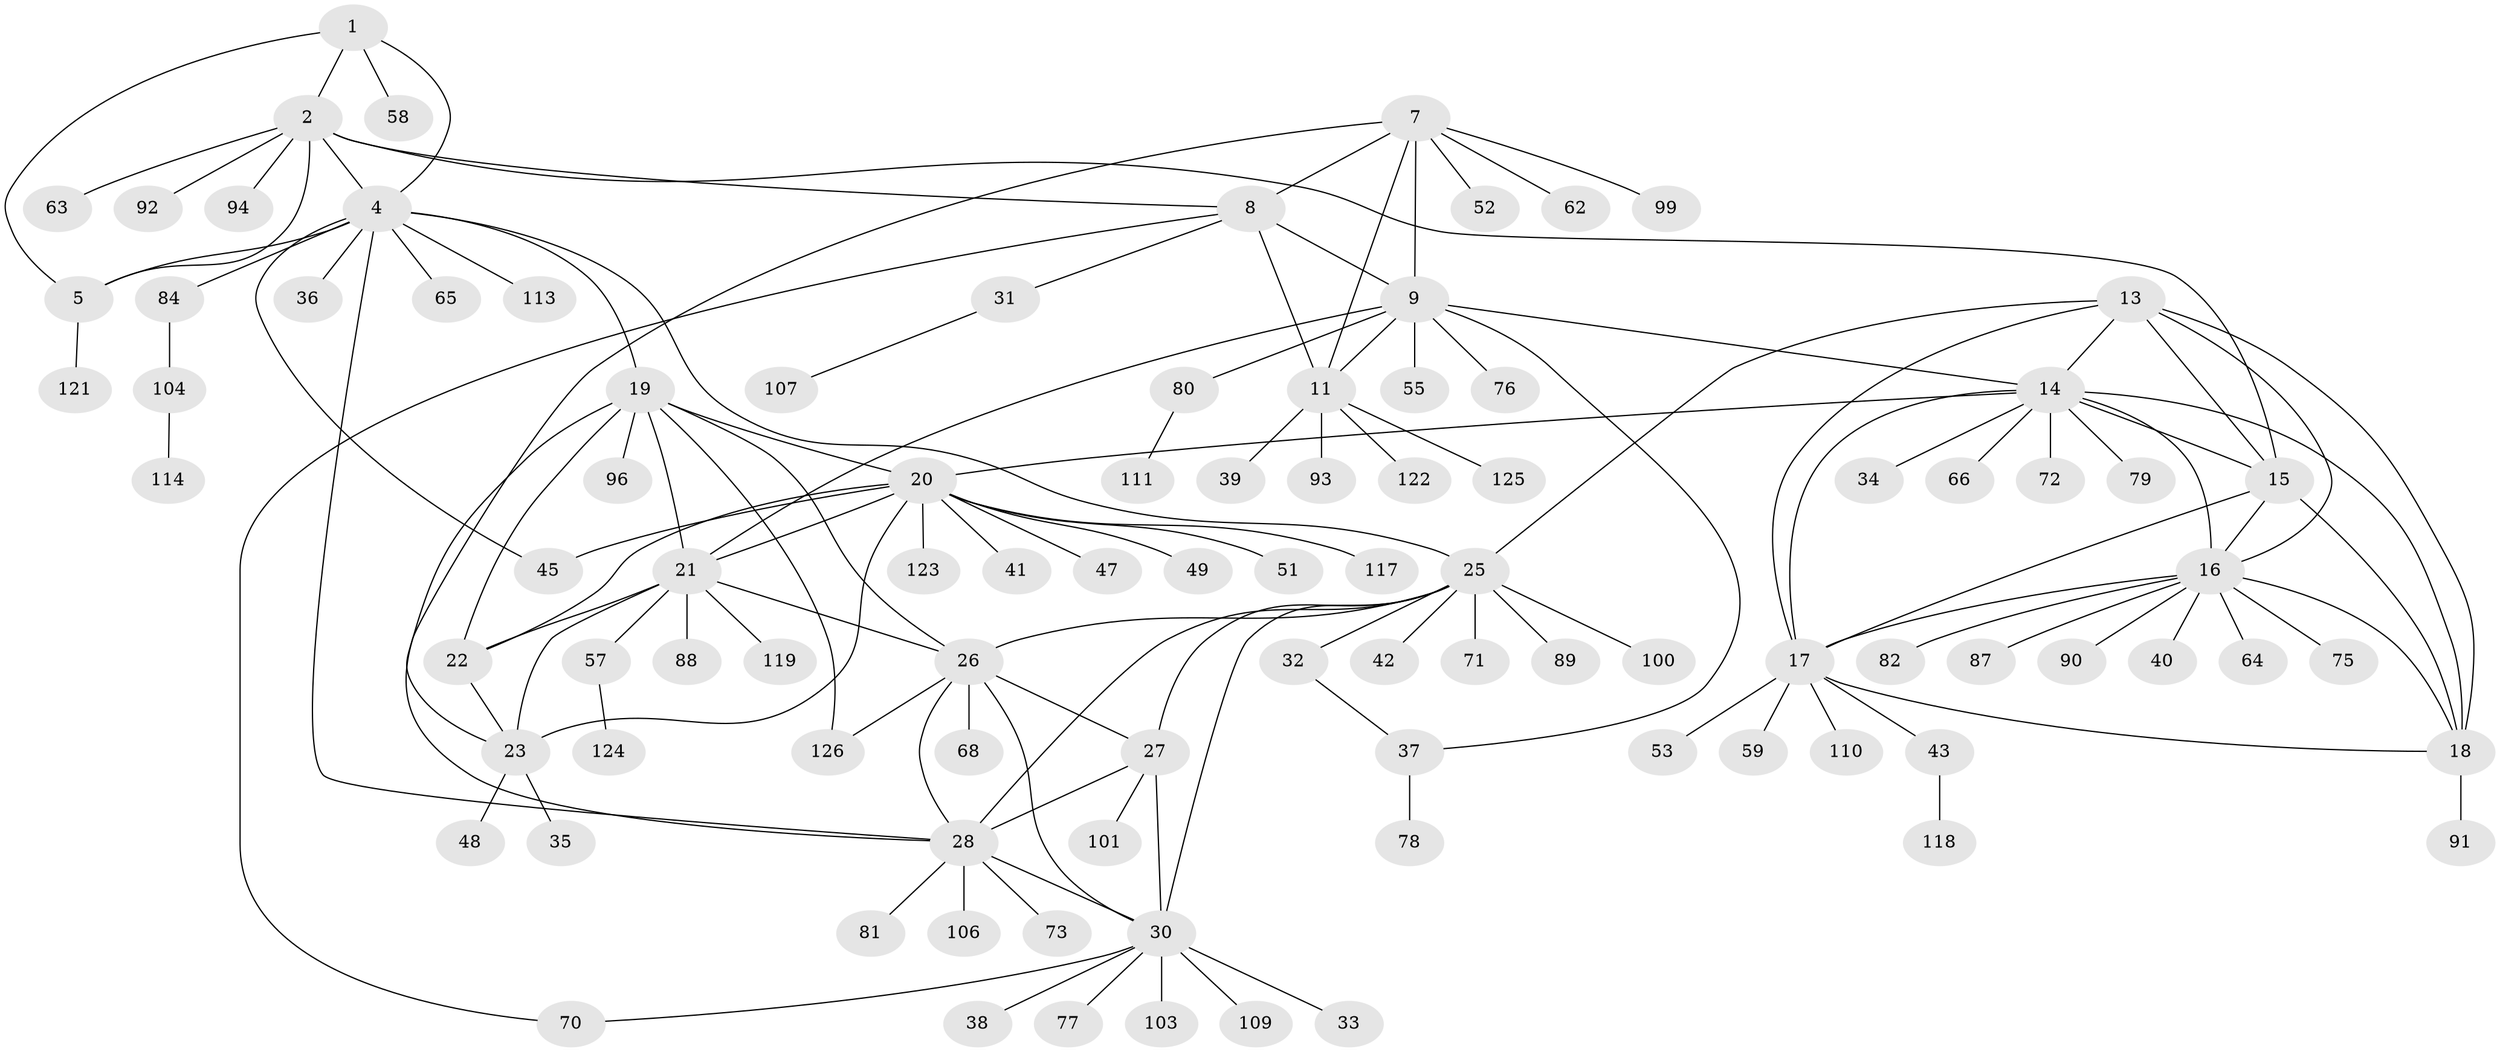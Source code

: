 // Generated by graph-tools (version 1.1) at 2025/52/02/27/25 19:52:19]
// undirected, 97 vertices, 136 edges
graph export_dot {
graph [start="1"]
  node [color=gray90,style=filled];
  1 [super="+74"];
  2 [super="+3"];
  4 [super="+6"];
  5 [super="+67"];
  7 [super="+10"];
  8 [super="+50"];
  9 [super="+12"];
  11 [super="+61"];
  13 [super="+83"];
  14 [super="+120"];
  15;
  16 [super="+95"];
  17 [super="+102"];
  18 [super="+54"];
  19 [super="+98"];
  20 [super="+116"];
  21 [super="+24"];
  22 [super="+97"];
  23;
  25 [super="+29"];
  26 [super="+85"];
  27 [super="+115"];
  28 [super="+56"];
  30 [super="+60"];
  31;
  32;
  33;
  34;
  35;
  36 [super="+108"];
  37 [super="+44"];
  38;
  39 [super="+46"];
  40;
  41;
  42;
  43 [super="+105"];
  45;
  47;
  48 [super="+86"];
  49;
  51;
  52;
  53;
  55;
  57 [super="+69"];
  58;
  59;
  62;
  63;
  64;
  65;
  66;
  68;
  70;
  71;
  72;
  73;
  75;
  76;
  77;
  78;
  79;
  80;
  81;
  82;
  84;
  87;
  88;
  89;
  90;
  91 [super="+112"];
  92;
  93;
  94;
  96;
  99;
  100;
  101;
  103;
  104;
  106;
  107;
  109;
  110;
  111;
  113;
  114;
  117;
  118;
  119;
  121;
  122;
  123;
  124;
  125;
  126;
  1 -- 2 [weight=2];
  1 -- 4 [weight=2];
  1 -- 5;
  1 -- 58;
  2 -- 4 [weight=4];
  2 -- 5 [weight=2];
  2 -- 63;
  2 -- 92;
  2 -- 94;
  2 -- 8;
  2 -- 15;
  4 -- 5 [weight=2];
  4 -- 36;
  4 -- 45;
  4 -- 84;
  4 -- 65;
  4 -- 113;
  4 -- 19;
  4 -- 25;
  4 -- 28;
  5 -- 121;
  7 -- 8 [weight=2];
  7 -- 9 [weight=4];
  7 -- 11 [weight=2];
  7 -- 28;
  7 -- 52;
  7 -- 99;
  7 -- 62;
  8 -- 9 [weight=2];
  8 -- 11;
  8 -- 31;
  8 -- 70;
  9 -- 11 [weight=2];
  9 -- 37;
  9 -- 21;
  9 -- 76;
  9 -- 14;
  9 -- 80;
  9 -- 55;
  11 -- 39;
  11 -- 93;
  11 -- 122;
  11 -- 125;
  13 -- 14;
  13 -- 15;
  13 -- 16;
  13 -- 17;
  13 -- 18;
  13 -- 25;
  14 -- 15;
  14 -- 16;
  14 -- 17;
  14 -- 18;
  14 -- 20;
  14 -- 34;
  14 -- 66;
  14 -- 72;
  14 -- 79;
  15 -- 16;
  15 -- 17;
  15 -- 18;
  16 -- 17;
  16 -- 18;
  16 -- 40;
  16 -- 64;
  16 -- 75;
  16 -- 82;
  16 -- 87;
  16 -- 90;
  17 -- 18;
  17 -- 43;
  17 -- 53;
  17 -- 59;
  17 -- 110;
  18 -- 91;
  19 -- 20;
  19 -- 21 [weight=2];
  19 -- 22;
  19 -- 23;
  19 -- 26;
  19 -- 96;
  19 -- 126;
  20 -- 21 [weight=2];
  20 -- 22;
  20 -- 23;
  20 -- 41;
  20 -- 45;
  20 -- 47;
  20 -- 49;
  20 -- 51;
  20 -- 117;
  20 -- 123;
  21 -- 22 [weight=2];
  21 -- 23 [weight=2];
  21 -- 57;
  21 -- 88;
  21 -- 26;
  21 -- 119;
  22 -- 23;
  23 -- 35;
  23 -- 48;
  25 -- 26 [weight=2];
  25 -- 27 [weight=2];
  25 -- 28 [weight=2];
  25 -- 30 [weight=2];
  25 -- 32;
  25 -- 42;
  25 -- 71;
  25 -- 89;
  25 -- 100;
  26 -- 27;
  26 -- 28;
  26 -- 30;
  26 -- 68;
  26 -- 126;
  27 -- 28;
  27 -- 30;
  27 -- 101;
  28 -- 30;
  28 -- 73;
  28 -- 81;
  28 -- 106;
  30 -- 33;
  30 -- 38;
  30 -- 77;
  30 -- 109;
  30 -- 70;
  30 -- 103;
  31 -- 107;
  32 -- 37;
  37 -- 78;
  43 -- 118;
  57 -- 124;
  80 -- 111;
  84 -- 104;
  104 -- 114;
}
